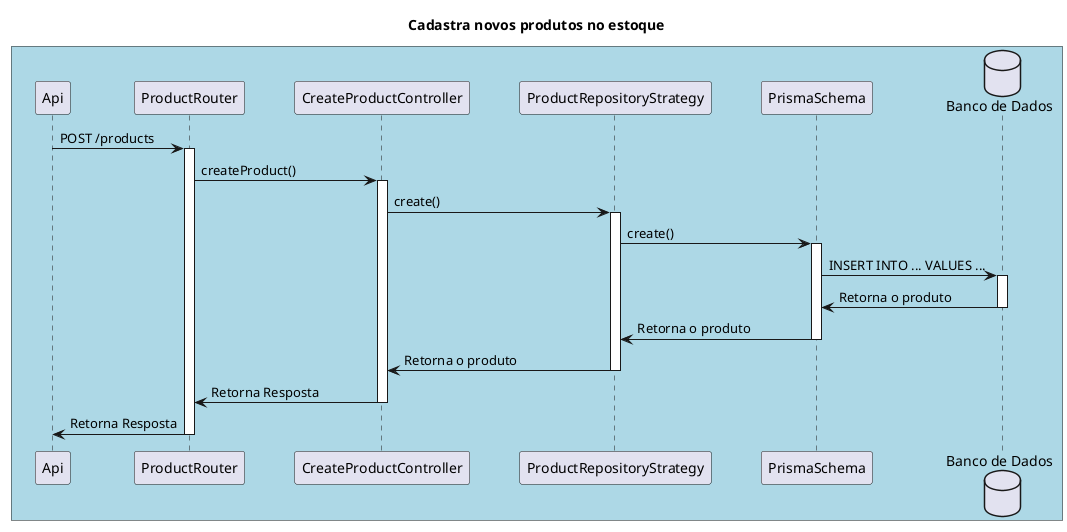 
@startuml
skinparam participantPadding 20
skinparam boxPadding 10

title "Cadastra novos produtos no estoque" 

box #LightBlue

participant "Api" as A
participant "ProductRouter" as R
participant "CreateProductController" as C
participant "ProductRepositoryStrategy" as PRP
participant "PrismaSchema" as PS
database "Banco de Dados" as DB

A -> R: POST /products
activate R
R -> C: createProduct()
activate C
C -> PRP: create()
activate PRP
PRP -> PS: create()
activate PS
PS -> DB: INSERT INTO ... VALUES ...
activate DB
DB -> PS: Retorna o produto
deactivate DB
PS -> PRP: Retorna o produto
deactivate PS
PRP -> C: Retorna o produto
deactivate PRP
C -> R: Retorna Resposta
deactivate C
R -> A: Retorna Resposta
deactivate R

@enduml
